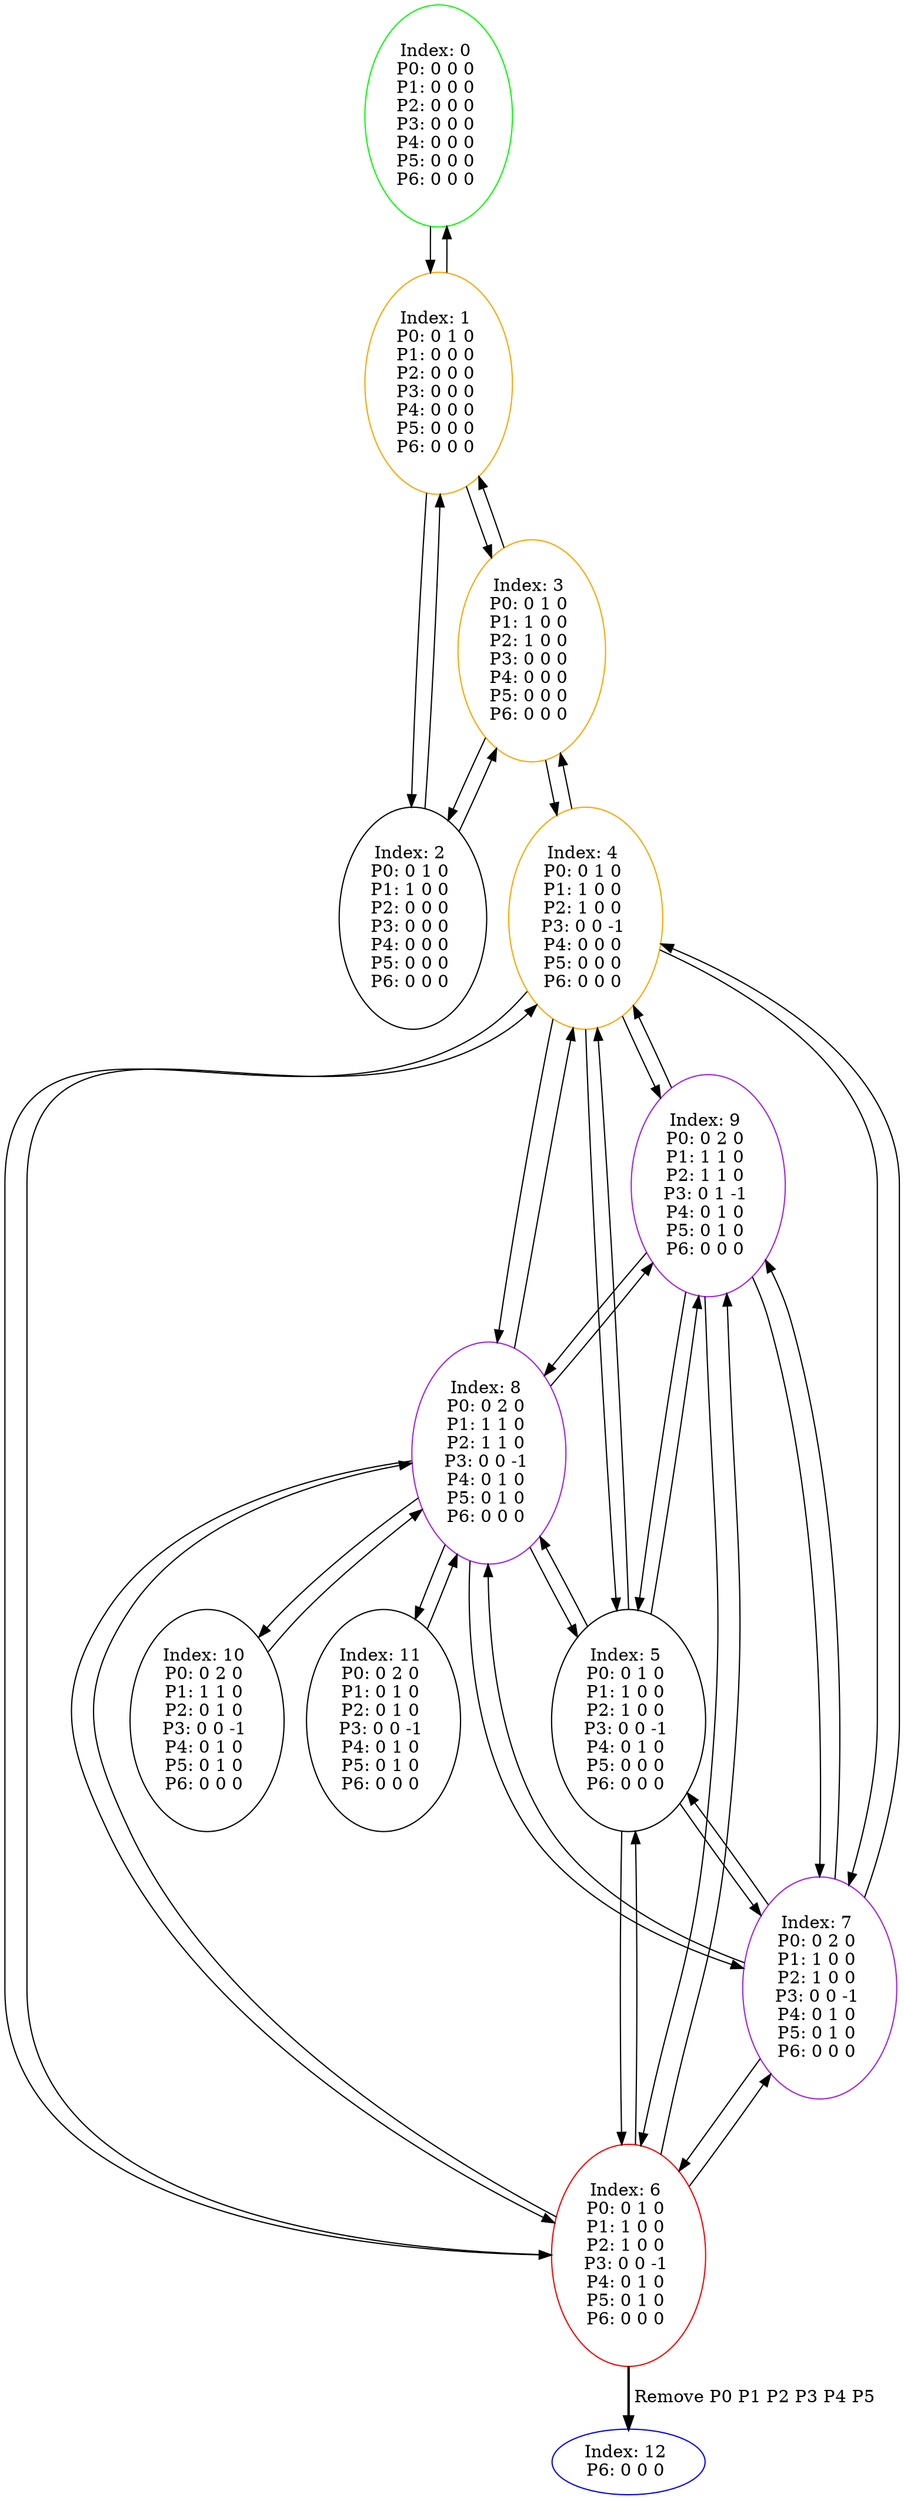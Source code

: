 digraph G {
color = "black"
0[label = "Index: 0 
P0: 0 0 0 
P1: 0 0 0 
P2: 0 0 0 
P3: 0 0 0 
P4: 0 0 0 
P5: 0 0 0 
P6: 0 0 0 
", color = "green"]
1[label = "Index: 1 
P0: 0 1 0 
P1: 0 0 0 
P2: 0 0 0 
P3: 0 0 0 
P4: 0 0 0 
P5: 0 0 0 
P6: 0 0 0 
", color = "orange"]
2[label = "Index: 2 
P0: 0 1 0 
P1: 1 0 0 
P2: 0 0 0 
P3: 0 0 0 
P4: 0 0 0 
P5: 0 0 0 
P6: 0 0 0 
"]
3[label = "Index: 3 
P0: 0 1 0 
P1: 1 0 0 
P2: 1 0 0 
P3: 0 0 0 
P4: 0 0 0 
P5: 0 0 0 
P6: 0 0 0 
", color = "orange"]
4[label = "Index: 4 
P0: 0 1 0 
P1: 1 0 0 
P2: 1 0 0 
P3: 0 0 -1 
P4: 0 0 0 
P5: 0 0 0 
P6: 0 0 0 
", color = "orange"]
5[label = "Index: 5 
P0: 0 1 0 
P1: 1 0 0 
P2: 1 0 0 
P3: 0 0 -1 
P4: 0 1 0 
P5: 0 0 0 
P6: 0 0 0 
"]
6[label = "Index: 6 
P0: 0 1 0 
P1: 1 0 0 
P2: 1 0 0 
P3: 0 0 -1 
P4: 0 1 0 
P5: 0 1 0 
P6: 0 0 0 
", color = "red"]
7[label = "Index: 7 
P0: 0 2 0 
P1: 1 0 0 
P2: 1 0 0 
P3: 0 0 -1 
P4: 0 1 0 
P5: 0 1 0 
P6: 0 0 0 
", color = "purple"]
8[label = "Index: 8 
P0: 0 2 0 
P1: 1 1 0 
P2: 1 1 0 
P3: 0 0 -1 
P4: 0 1 0 
P5: 0 1 0 
P6: 0 0 0 
", color = "purple"]
9[label = "Index: 9 
P0: 0 2 0 
P1: 1 1 0 
P2: 1 1 0 
P3: 0 1 -1 
P4: 0 1 0 
P5: 0 1 0 
P6: 0 0 0 
", color = "purple"]
10[label = "Index: 10 
P0: 0 2 0 
P1: 1 1 0 
P2: 0 1 0 
P3: 0 0 -1 
P4: 0 1 0 
P5: 0 1 0 
P6: 0 0 0 
"]
11[label = "Index: 11 
P0: 0 2 0 
P1: 0 1 0 
P2: 0 1 0 
P3: 0 0 -1 
P4: 0 1 0 
P5: 0 1 0 
P6: 0 0 0 
"]
12[label = "Index: 12 
P6: 0 0 0 
", color = "blue"]
0 -> 1

1 -> 0
1 -> 2
1 -> 3

2 -> 1
2 -> 3

3 -> 1
3 -> 2
3 -> 4

4 -> 3
4 -> 5
4 -> 6
4 -> 7
4 -> 8
4 -> 9

5 -> 4
5 -> 6
5 -> 7
5 -> 8
5 -> 9

6 -> 4
6 -> 5
6 -> 7
6 -> 8
6 -> 9
6 -> 12[style=bold label=" Remove P0 P1 P2 P3 P4 P5 "];


7 -> 4
7 -> 5
7 -> 6
7 -> 8
7 -> 9

8 -> 4
8 -> 5
8 -> 6
8 -> 10
8 -> 11
8 -> 7
8 -> 9

9 -> 4
9 -> 5
9 -> 6
9 -> 8
9 -> 7

10 -> 8

11 -> 8

}

